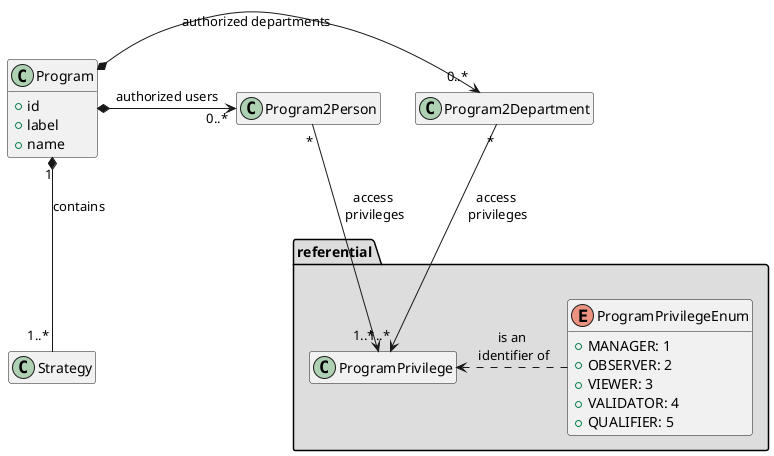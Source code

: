 @startuml
hide empty members

class Program {
 +id
 +label
 +name
}

Program *-right-> "0..*" Program2Department: "authorized departments"
Program *-right-> "0..*" Program2Person: "authorized users"
Program "1" *-down- "1..*" Strategy: contains

package "referential" #DDDDDD {
    class ProgramPrivilege {
    }

    enum ProgramPrivilegeEnum {
        +MANAGER: 1
        +OBSERVER: 2
        +VIEWER: 3
        +VALIDATOR: 4
        +QUALIFIER: 5
    }

    Program2Department "*" --> "1..*" ProgramPrivilege: "access\n privileges"
    Program2Person "*" --> "1..*" ProgramPrivilege: "access\n privileges"
    ProgramPrivilegeEnum .left.> ProgramPrivilege: "is an\n identifier of"
}

@enduml
